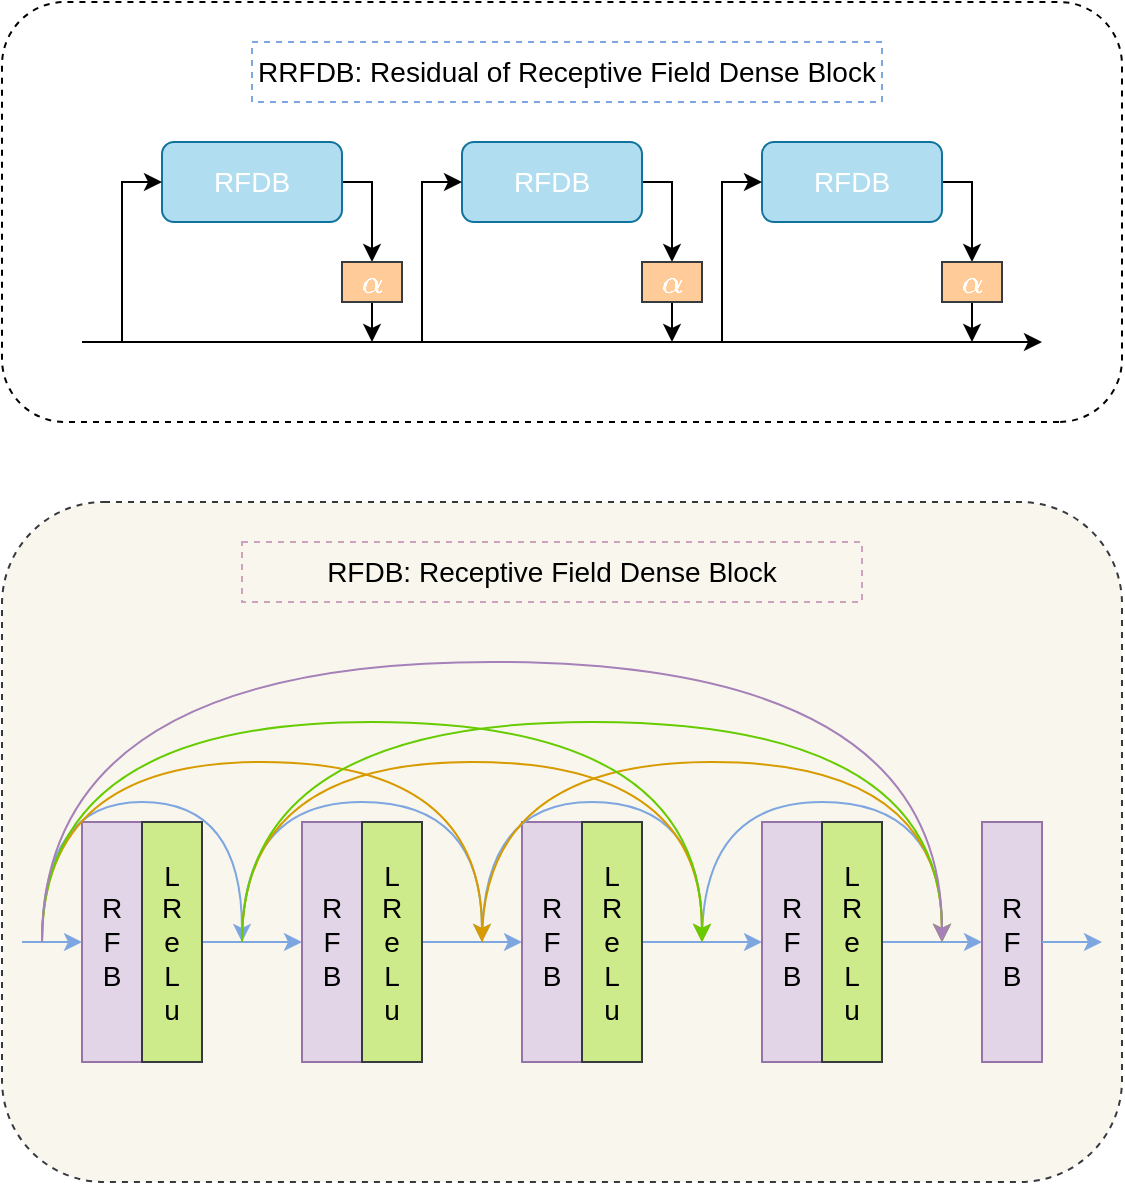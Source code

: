 <mxfile version="20.0.3" type="github">
  <diagram id="fFO03emj91WZiigiMA-z" name="第 1 页">
    <mxGraphModel dx="731" dy="397" grid="1" gridSize="10" guides="1" tooltips="1" connect="1" arrows="1" fold="1" page="1" pageScale="1" pageWidth="827" pageHeight="1169" math="1" shadow="0">
      <root>
        <mxCell id="0" />
        <mxCell id="1" parent="0" />
        <mxCell id="MKG76FOPYPv3-6Rtzddx-63" value="" style="rounded=1;whiteSpace=wrap;html=1;dashed=1;labelBackgroundColor=none;fontSize=14;fillColor=#f9f7ed;strokeColor=#36393d;" vertex="1" parent="1">
          <mxGeometry x="40" y="320" width="560" height="340" as="geometry" />
        </mxCell>
        <mxCell id="MKG76FOPYPv3-6Rtzddx-26" value="" style="rounded=1;whiteSpace=wrap;html=1;dashed=1;flipH=1;flipV=1;labelBackgroundColor=none;" vertex="1" parent="1">
          <mxGeometry x="40" y="70" width="560" height="210" as="geometry" />
        </mxCell>
        <mxCell id="MKG76FOPYPv3-6Rtzddx-1" value="" style="endArrow=classic;html=1;rounded=0;" edge="1" parent="1">
          <mxGeometry width="50" height="50" relative="1" as="geometry">
            <mxPoint x="80" y="240" as="sourcePoint" />
            <mxPoint x="560" y="240" as="targetPoint" />
          </mxGeometry>
        </mxCell>
        <mxCell id="MKG76FOPYPv3-6Rtzddx-13" style="edgeStyle=orthogonalEdgeStyle;rounded=0;orthogonalLoop=1;jettySize=auto;html=1;exitX=1;exitY=0.5;exitDx=0;exitDy=0;" edge="1" parent="1" source="MKG76FOPYPv3-6Rtzddx-2" target="MKG76FOPYPv3-6Rtzddx-11">
          <mxGeometry relative="1" as="geometry">
            <Array as="points">
              <mxPoint x="225" y="160" />
            </Array>
          </mxGeometry>
        </mxCell>
        <mxCell id="MKG76FOPYPv3-6Rtzddx-2" value="&lt;font color=&quot;#ffffff&quot; style=&quot;font-size: 14px;&quot;&gt;RFDB&lt;/font&gt;" style="rounded=1;whiteSpace=wrap;html=1;fillColor=#b1ddf0;strokeColor=#10739e;fontSize=14;" vertex="1" parent="1">
          <mxGeometry x="120" y="140" width="90" height="40" as="geometry" />
        </mxCell>
        <mxCell id="MKG76FOPYPv3-6Rtzddx-17" style="edgeStyle=orthogonalEdgeStyle;rounded=0;orthogonalLoop=1;jettySize=auto;html=1;entryX=0.5;entryY=0;entryDx=0;entryDy=0;" edge="1" parent="1" source="MKG76FOPYPv3-6Rtzddx-3" target="MKG76FOPYPv3-6Rtzddx-16">
          <mxGeometry relative="1" as="geometry">
            <Array as="points">
              <mxPoint x="375" y="160" />
            </Array>
          </mxGeometry>
        </mxCell>
        <mxCell id="MKG76FOPYPv3-6Rtzddx-3" value="&lt;font color=&quot;#ffffff&quot; style=&quot;font-size: 14px;&quot;&gt;RFDB&lt;/font&gt;" style="rounded=1;whiteSpace=wrap;html=1;fillColor=#b1ddf0;strokeColor=#10739e;fontSize=14;" vertex="1" parent="1">
          <mxGeometry x="270" y="140" width="90" height="40" as="geometry" />
        </mxCell>
        <mxCell id="MKG76FOPYPv3-6Rtzddx-19" style="edgeStyle=orthogonalEdgeStyle;rounded=0;orthogonalLoop=1;jettySize=auto;html=1;entryX=0.5;entryY=0;entryDx=0;entryDy=0;" edge="1" parent="1" source="MKG76FOPYPv3-6Rtzddx-5" target="MKG76FOPYPv3-6Rtzddx-15">
          <mxGeometry relative="1" as="geometry">
            <Array as="points">
              <mxPoint x="525" y="160" />
            </Array>
          </mxGeometry>
        </mxCell>
        <mxCell id="MKG76FOPYPv3-6Rtzddx-5" value="&lt;font color=&quot;#ffffff&quot; style=&quot;font-size: 14px;&quot;&gt;RFDB&lt;/font&gt;" style="rounded=1;whiteSpace=wrap;html=1;fillColor=#b1ddf0;strokeColor=#10739e;fontSize=14;" vertex="1" parent="1">
          <mxGeometry x="420" y="140" width="90" height="40" as="geometry" />
        </mxCell>
        <mxCell id="MKG76FOPYPv3-6Rtzddx-6" value="" style="endArrow=classic;html=1;rounded=0;entryX=0;entryY=0.5;entryDx=0;entryDy=0;" edge="1" parent="1" target="MKG76FOPYPv3-6Rtzddx-2">
          <mxGeometry width="50" height="50" relative="1" as="geometry">
            <mxPoint x="100" y="240" as="sourcePoint" />
            <mxPoint x="100" y="160" as="targetPoint" />
            <Array as="points">
              <mxPoint x="100" y="160" />
            </Array>
          </mxGeometry>
        </mxCell>
        <mxCell id="MKG76FOPYPv3-6Rtzddx-14" style="edgeStyle=orthogonalEdgeStyle;rounded=0;orthogonalLoop=1;jettySize=auto;html=1;" edge="1" parent="1" source="MKG76FOPYPv3-6Rtzddx-11">
          <mxGeometry relative="1" as="geometry">
            <mxPoint x="225" y="240" as="targetPoint" />
          </mxGeometry>
        </mxCell>
        <mxCell id="MKG76FOPYPv3-6Rtzddx-11" value="&lt;font color=&quot;#ffffff&quot;&gt;$$\alpha$$&lt;/font&gt;" style="rounded=1;whiteSpace=wrap;html=1;fillColor=#ffcc99;strokeColor=#36393d;fontSize=14;arcSize=0;" vertex="1" parent="1">
          <mxGeometry x="210" y="200" width="30" height="20" as="geometry" />
        </mxCell>
        <mxCell id="MKG76FOPYPv3-6Rtzddx-20" style="edgeStyle=orthogonalEdgeStyle;rounded=0;orthogonalLoop=1;jettySize=auto;html=1;exitX=0.5;exitY=1;exitDx=0;exitDy=0;" edge="1" parent="1" source="MKG76FOPYPv3-6Rtzddx-15">
          <mxGeometry relative="1" as="geometry">
            <mxPoint x="525" y="240" as="targetPoint" />
          </mxGeometry>
        </mxCell>
        <mxCell id="MKG76FOPYPv3-6Rtzddx-15" value="&lt;font color=&quot;#ffffff&quot;&gt;$$\alpha$$&lt;/font&gt;" style="rounded=1;whiteSpace=wrap;html=1;fillColor=#ffcc99;strokeColor=#36393d;fontSize=14;arcSize=0;" vertex="1" parent="1">
          <mxGeometry x="510" y="200" width="30" height="20" as="geometry" />
        </mxCell>
        <mxCell id="MKG76FOPYPv3-6Rtzddx-18" style="edgeStyle=orthogonalEdgeStyle;rounded=0;orthogonalLoop=1;jettySize=auto;html=1;" edge="1" parent="1" source="MKG76FOPYPv3-6Rtzddx-16">
          <mxGeometry relative="1" as="geometry">
            <mxPoint x="375" y="240" as="targetPoint" />
          </mxGeometry>
        </mxCell>
        <mxCell id="MKG76FOPYPv3-6Rtzddx-16" value="&lt;font color=&quot;#ffffff&quot;&gt;$$\alpha$$&lt;/font&gt;" style="rounded=1;whiteSpace=wrap;html=1;fillColor=#ffcc99;strokeColor=#36393d;fontSize=14;arcSize=0;" vertex="1" parent="1">
          <mxGeometry x="360" y="200" width="30" height="20" as="geometry" />
        </mxCell>
        <mxCell id="MKG76FOPYPv3-6Rtzddx-24" value="" style="endArrow=classic;html=1;rounded=0;entryX=0;entryY=0.5;entryDx=0;entryDy=0;" edge="1" parent="1" target="MKG76FOPYPv3-6Rtzddx-3">
          <mxGeometry width="50" height="50" relative="1" as="geometry">
            <mxPoint x="250" y="240" as="sourcePoint" />
            <mxPoint x="290" y="290" as="targetPoint" />
            <Array as="points">
              <mxPoint x="250" y="160" />
            </Array>
          </mxGeometry>
        </mxCell>
        <mxCell id="MKG76FOPYPv3-6Rtzddx-25" value="" style="endArrow=classic;html=1;rounded=0;entryX=0;entryY=0.5;entryDx=0;entryDy=0;" edge="1" parent="1" target="MKG76FOPYPv3-6Rtzddx-5">
          <mxGeometry width="50" height="50" relative="1" as="geometry">
            <mxPoint x="400" y="240" as="sourcePoint" />
            <mxPoint x="480" y="260" as="targetPoint" />
            <Array as="points">
              <mxPoint x="400" y="160" />
            </Array>
          </mxGeometry>
        </mxCell>
        <mxCell id="MKG76FOPYPv3-6Rtzddx-27" value="&lt;font style=&quot;font-size: 14px;&quot;&gt;RRFDB: Residual of Receptive Field Dense Block&lt;/font&gt;" style="text;html=1;strokeColor=#7EA6E0;fillColor=none;align=center;verticalAlign=middle;whiteSpace=wrap;rounded=0;dashed=1;labelBackgroundColor=none;" vertex="1" parent="1">
          <mxGeometry x="165" y="90" width="315" height="30" as="geometry" />
        </mxCell>
        <mxCell id="MKG76FOPYPv3-6Rtzddx-29" value="R&lt;br style=&quot;font-size: 14px;&quot;&gt;F&lt;br style=&quot;font-size: 14px;&quot;&gt;B" style="rounded=0;whiteSpace=wrap;html=1;fillColor=#e1d5e7;strokeColor=#9673a6;fontSize=14;" vertex="1" parent="1">
          <mxGeometry x="80" y="480" width="30" height="120" as="geometry" />
        </mxCell>
        <mxCell id="MKG76FOPYPv3-6Rtzddx-40" style="edgeStyle=orthogonalEdgeStyle;rounded=0;orthogonalLoop=1;jettySize=auto;html=1;entryX=0;entryY=0.5;entryDx=0;entryDy=0;fontSize=14;strokeColor=#7EA6E0;" edge="1" parent="1" source="MKG76FOPYPv3-6Rtzddx-30" target="MKG76FOPYPv3-6Rtzddx-31">
          <mxGeometry relative="1" as="geometry" />
        </mxCell>
        <mxCell id="MKG76FOPYPv3-6Rtzddx-30" value="L&lt;br&gt;R&lt;br&gt;e&lt;br&gt;L&lt;br&gt;u" style="rounded=0;whiteSpace=wrap;html=1;fillColor=#cdeb8b;strokeColor=#36393d;fontSize=14;" vertex="1" parent="1">
          <mxGeometry x="110" y="480" width="30" height="120" as="geometry" />
        </mxCell>
        <mxCell id="MKG76FOPYPv3-6Rtzddx-31" value="R&lt;br style=&quot;font-size: 14px;&quot;&gt;F&lt;br style=&quot;font-size: 14px;&quot;&gt;B" style="rounded=0;whiteSpace=wrap;html=1;fillColor=#e1d5e7;strokeColor=#9673a6;fontSize=14;" vertex="1" parent="1">
          <mxGeometry x="190" y="480" width="30" height="120" as="geometry" />
        </mxCell>
        <mxCell id="MKG76FOPYPv3-6Rtzddx-41" style="edgeStyle=orthogonalEdgeStyle;rounded=0;orthogonalLoop=1;jettySize=auto;html=1;entryX=0;entryY=0.5;entryDx=0;entryDy=0;fontSize=14;strokeColor=#7EA6E0;" edge="1" parent="1" source="MKG76FOPYPv3-6Rtzddx-32" target="MKG76FOPYPv3-6Rtzddx-33">
          <mxGeometry relative="1" as="geometry" />
        </mxCell>
        <mxCell id="MKG76FOPYPv3-6Rtzddx-32" value="L&lt;br&gt;R&lt;br&gt;e&lt;br&gt;L&lt;br&gt;u" style="rounded=0;whiteSpace=wrap;html=1;fillColor=#cdeb8b;strokeColor=#36393d;fontSize=14;" vertex="1" parent="1">
          <mxGeometry x="220" y="480" width="30" height="120" as="geometry" />
        </mxCell>
        <mxCell id="MKG76FOPYPv3-6Rtzddx-33" value="R&lt;br style=&quot;font-size: 14px;&quot;&gt;F&lt;br style=&quot;font-size: 14px;&quot;&gt;B" style="rounded=0;whiteSpace=wrap;html=1;fillColor=#e1d5e7;strokeColor=#9673a6;fontSize=14;" vertex="1" parent="1">
          <mxGeometry x="300" y="480" width="30" height="120" as="geometry" />
        </mxCell>
        <mxCell id="MKG76FOPYPv3-6Rtzddx-42" style="edgeStyle=orthogonalEdgeStyle;rounded=0;orthogonalLoop=1;jettySize=auto;html=1;entryX=0;entryY=0.5;entryDx=0;entryDy=0;fontSize=14;strokeColor=#7EA6E0;" edge="1" parent="1" source="MKG76FOPYPv3-6Rtzddx-34" target="MKG76FOPYPv3-6Rtzddx-35">
          <mxGeometry relative="1" as="geometry" />
        </mxCell>
        <mxCell id="MKG76FOPYPv3-6Rtzddx-34" value="L&lt;br&gt;R&lt;br&gt;e&lt;br&gt;L&lt;br&gt;u" style="rounded=0;whiteSpace=wrap;html=1;fillColor=#cdeb8b;strokeColor=#36393d;fontSize=14;" vertex="1" parent="1">
          <mxGeometry x="330" y="480" width="30" height="120" as="geometry" />
        </mxCell>
        <mxCell id="MKG76FOPYPv3-6Rtzddx-35" value="R&lt;br style=&quot;font-size: 14px;&quot;&gt;F&lt;br style=&quot;font-size: 14px;&quot;&gt;B" style="rounded=0;whiteSpace=wrap;html=1;fillColor=#e1d5e7;strokeColor=#9673a6;fontSize=14;" vertex="1" parent="1">
          <mxGeometry x="420" y="480" width="30" height="120" as="geometry" />
        </mxCell>
        <mxCell id="MKG76FOPYPv3-6Rtzddx-43" style="edgeStyle=orthogonalEdgeStyle;rounded=0;orthogonalLoop=1;jettySize=auto;html=1;entryX=0;entryY=0.5;entryDx=0;entryDy=0;fontSize=14;strokeColor=#7EA6E0;" edge="1" parent="1" source="MKG76FOPYPv3-6Rtzddx-36" target="MKG76FOPYPv3-6Rtzddx-37">
          <mxGeometry relative="1" as="geometry" />
        </mxCell>
        <mxCell id="MKG76FOPYPv3-6Rtzddx-36" value="L&lt;br&gt;R&lt;br&gt;e&lt;br&gt;L&lt;br&gt;u" style="rounded=0;whiteSpace=wrap;html=1;fillColor=#cdeb8b;strokeColor=#36393d;fontSize=14;" vertex="1" parent="1">
          <mxGeometry x="450" y="480" width="30" height="120" as="geometry" />
        </mxCell>
        <mxCell id="MKG76FOPYPv3-6Rtzddx-37" value="R&lt;br style=&quot;font-size: 14px;&quot;&gt;F&lt;br style=&quot;font-size: 14px;&quot;&gt;B" style="rounded=0;whiteSpace=wrap;html=1;fillColor=#e1d5e7;strokeColor=#9673a6;fontSize=14;" vertex="1" parent="1">
          <mxGeometry x="530" y="480" width="30" height="120" as="geometry" />
        </mxCell>
        <mxCell id="MKG76FOPYPv3-6Rtzddx-44" value="" style="endArrow=classic;html=1;rounded=0;fontSize=14;entryX=0;entryY=0.5;entryDx=0;entryDy=0;strokeColor=#7EA6E0;" edge="1" parent="1" target="MKG76FOPYPv3-6Rtzddx-29">
          <mxGeometry width="50" height="50" relative="1" as="geometry">
            <mxPoint x="50" y="540" as="sourcePoint" />
            <mxPoint x="80" y="490" as="targetPoint" />
          </mxGeometry>
        </mxCell>
        <mxCell id="MKG76FOPYPv3-6Rtzddx-46" value="" style="endArrow=classic;html=1;rounded=0;fontSize=14;exitX=1;exitY=0.5;exitDx=0;exitDy=0;strokeColor=#7EA6E0;" edge="1" parent="1" source="MKG76FOPYPv3-6Rtzddx-37">
          <mxGeometry width="50" height="50" relative="1" as="geometry">
            <mxPoint x="580" y="690" as="sourcePoint" />
            <mxPoint x="590" y="540" as="targetPoint" />
          </mxGeometry>
        </mxCell>
        <mxCell id="MKG76FOPYPv3-6Rtzddx-47" value="" style="endArrow=classic;html=1;rounded=0;fontSize=14;edgeStyle=orthogonalEdgeStyle;curved=1;fillColor=#cce5ff;strokeColor=#7EA6E0;" edge="1" parent="1">
          <mxGeometry width="50" height="50" relative="1" as="geometry">
            <mxPoint x="60" y="540" as="sourcePoint" />
            <mxPoint x="160" y="540" as="targetPoint" />
            <Array as="points">
              <mxPoint x="60" y="470" />
              <mxPoint x="160" y="470" />
            </Array>
          </mxGeometry>
        </mxCell>
        <mxCell id="MKG76FOPYPv3-6Rtzddx-51" value="" style="endArrow=classic;html=1;rounded=0;fontSize=14;strokeColor=#7EA6E0;curved=1;edgeStyle=orthogonalEdgeStyle;" edge="1" parent="1">
          <mxGeometry width="50" height="50" relative="1" as="geometry">
            <mxPoint x="160" y="540" as="sourcePoint" />
            <mxPoint x="280" y="540" as="targetPoint" />
            <Array as="points">
              <mxPoint x="160" y="470" />
              <mxPoint x="280" y="470" />
            </Array>
          </mxGeometry>
        </mxCell>
        <mxCell id="MKG76FOPYPv3-6Rtzddx-52" value="" style="endArrow=classic;html=1;rounded=0;fontSize=14;strokeColor=#7EA6E0;curved=1;edgeStyle=orthogonalEdgeStyle;" edge="1" parent="1">
          <mxGeometry width="50" height="50" relative="1" as="geometry">
            <mxPoint x="280" y="540" as="sourcePoint" />
            <mxPoint x="390" y="540" as="targetPoint" />
            <Array as="points">
              <mxPoint x="280" y="470" />
              <mxPoint x="390" y="470" />
            </Array>
          </mxGeometry>
        </mxCell>
        <mxCell id="MKG76FOPYPv3-6Rtzddx-53" value="" style="endArrow=classic;html=1;rounded=0;fontSize=14;strokeColor=#7EA6E0;curved=1;edgeStyle=orthogonalEdgeStyle;" edge="1" parent="1">
          <mxGeometry width="50" height="50" relative="1" as="geometry">
            <mxPoint x="390" y="540" as="sourcePoint" />
            <mxPoint x="510" y="540" as="targetPoint" />
            <Array as="points">
              <mxPoint x="390" y="470" />
              <mxPoint x="510" y="470" />
            </Array>
          </mxGeometry>
        </mxCell>
        <mxCell id="MKG76FOPYPv3-6Rtzddx-54" value="" style="endArrow=classic;html=1;fontSize=14;strokeColor=#D79B00;edgeStyle=orthogonalEdgeStyle;curved=1;" edge="1" parent="1">
          <mxGeometry width="50" height="50" relative="1" as="geometry">
            <mxPoint x="60" y="540" as="sourcePoint" />
            <mxPoint x="280" y="540" as="targetPoint" />
            <Array as="points">
              <mxPoint x="60" y="450" />
              <mxPoint x="280" y="450" />
            </Array>
          </mxGeometry>
        </mxCell>
        <mxCell id="MKG76FOPYPv3-6Rtzddx-55" value="" style="endArrow=classic;html=1;fontSize=14;strokeColor=#D79B00;curved=1;edgeStyle=orthogonalEdgeStyle;" edge="1" parent="1">
          <mxGeometry width="50" height="50" relative="1" as="geometry">
            <mxPoint x="160" y="540" as="sourcePoint" />
            <mxPoint x="390" y="540" as="targetPoint" />
            <Array as="points">
              <mxPoint x="160" y="450" />
              <mxPoint x="390" y="450" />
            </Array>
          </mxGeometry>
        </mxCell>
        <mxCell id="MKG76FOPYPv3-6Rtzddx-57" value="" style="endArrow=classic;html=1;fontSize=14;strokeColor=#D79B00;curved=1;edgeStyle=orthogonalEdgeStyle;" edge="1" parent="1">
          <mxGeometry width="50" height="50" relative="1" as="geometry">
            <mxPoint x="280" y="540" as="sourcePoint" />
            <mxPoint x="510" y="540" as="targetPoint" />
            <Array as="points">
              <mxPoint x="280" y="450" />
              <mxPoint x="510" y="450" />
            </Array>
          </mxGeometry>
        </mxCell>
        <mxCell id="MKG76FOPYPv3-6Rtzddx-58" value="" style="endArrow=classic;html=1;fontSize=14;strokeColor=#66CC00;curved=1;fillColor=#cdeb8b;edgeStyle=orthogonalEdgeStyle;" edge="1" parent="1">
          <mxGeometry width="50" height="50" relative="1" as="geometry">
            <mxPoint x="60" y="540" as="sourcePoint" />
            <mxPoint x="390" y="540" as="targetPoint" />
            <Array as="points">
              <mxPoint x="60" y="430" />
              <mxPoint x="390" y="430" />
            </Array>
          </mxGeometry>
        </mxCell>
        <mxCell id="MKG76FOPYPv3-6Rtzddx-59" value="" style="endArrow=classic;html=1;fontSize=14;strokeColor=#66CC00;curved=1;edgeStyle=orthogonalEdgeStyle;" edge="1" parent="1">
          <mxGeometry width="50" height="50" relative="1" as="geometry">
            <mxPoint x="160" y="540" as="sourcePoint" />
            <mxPoint x="510" y="540" as="targetPoint" />
            <Array as="points">
              <mxPoint x="160" y="430" />
              <mxPoint x="510" y="430" />
            </Array>
          </mxGeometry>
        </mxCell>
        <mxCell id="MKG76FOPYPv3-6Rtzddx-60" value="" style="endArrow=classic;html=1;fontSize=14;strokeColor=#A680B8;curved=1;edgeStyle=orthogonalEdgeStyle;" edge="1" parent="1">
          <mxGeometry width="50" height="50" relative="1" as="geometry">
            <mxPoint x="60" y="540" as="sourcePoint" />
            <mxPoint x="510" y="540" as="targetPoint" />
            <Array as="points">
              <mxPoint x="60" y="400" />
              <mxPoint x="510" y="400" />
            </Array>
          </mxGeometry>
        </mxCell>
        <mxCell id="MKG76FOPYPv3-6Rtzddx-64" value="&lt;font style=&quot;font-size: 14px;&quot;&gt;RFDB: Receptive Field Dense Block&lt;/font&gt;" style="text;html=1;strokeColor=#CDA2BE;fillColor=none;align=center;verticalAlign=middle;whiteSpace=wrap;rounded=0;dashed=1;labelBackgroundColor=none;" vertex="1" parent="1">
          <mxGeometry x="160" y="340" width="310" height="30" as="geometry" />
        </mxCell>
      </root>
    </mxGraphModel>
  </diagram>
</mxfile>
